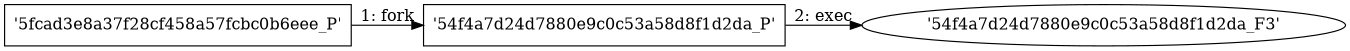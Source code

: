 digraph "D:\Learning\Paper\apt\基于CTI的攻击预警\Dataset\攻击图\ASGfromALLCTI\IoT security how Microsoft protects Azure Datacenters.dot" {
rankdir="LR"
size="9"
fixedsize="false"
splines="true"
nodesep=0.3
ranksep=0
fontsize=10
overlap="scalexy"
engine= "neato"
	"'5fcad3e8a37f28cf458a57fcbc0b6eee_P'" [node_type=Process shape=box]
	"'54f4a7d24d7880e9c0c53a58d8f1d2da_P'" [node_type=Process shape=box]
	"'5fcad3e8a37f28cf458a57fcbc0b6eee_P'" -> "'54f4a7d24d7880e9c0c53a58d8f1d2da_P'" [label="1: fork"]
	"'54f4a7d24d7880e9c0c53a58d8f1d2da_P'" [node_type=Process shape=box]
	"'54f4a7d24d7880e9c0c53a58d8f1d2da_F3'" [node_type=File shape=ellipse]
	"'54f4a7d24d7880e9c0c53a58d8f1d2da_P'" -> "'54f4a7d24d7880e9c0c53a58d8f1d2da_F3'" [label="2: exec"]
}
